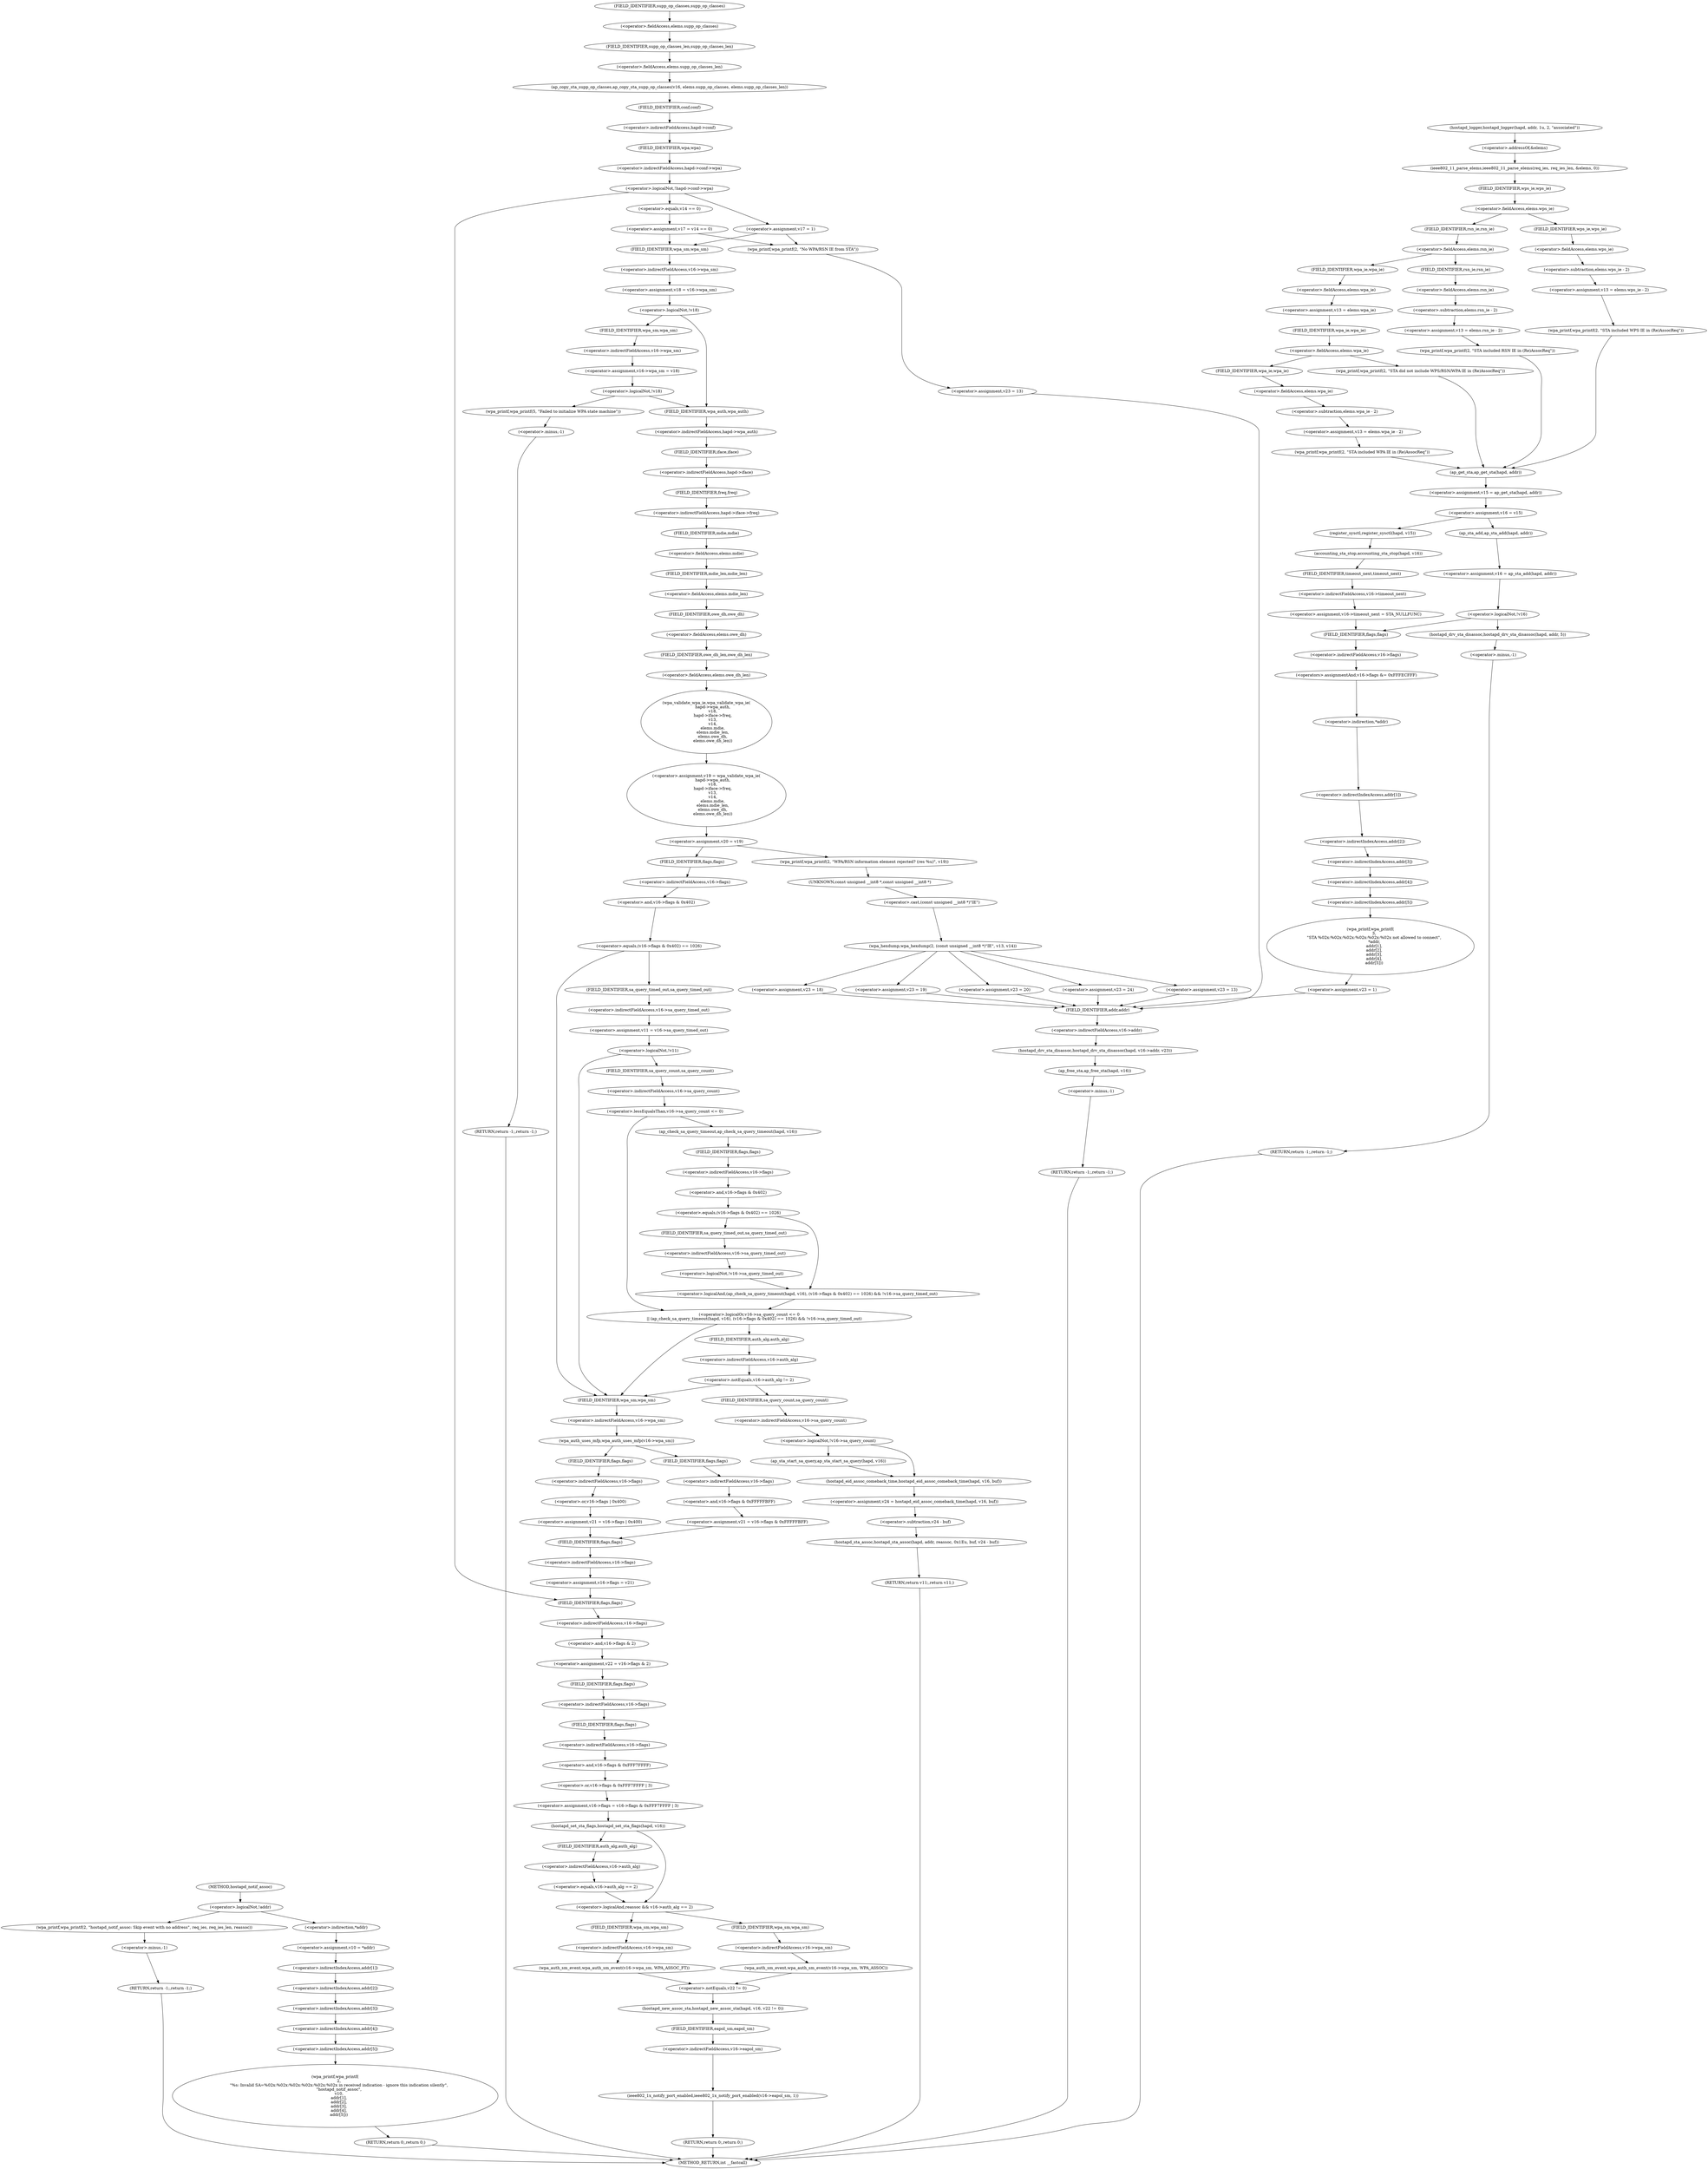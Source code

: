 digraph hostapd_notif_assoc {  
"1000141" [label = "(<operator>.logicalNot,!addr)" ]
"1000144" [label = "(wpa_printf,wpa_printf(2, \"hostapd_notif_assoc: Skip event with no address\", req_ies, req_ies_len, reassoc))" ]
"1000150" [label = "(RETURN,return -1;,return -1;)" ]
"1000151" [label = "(<operator>.minus,-1)" ]
"1000153" [label = "(<operator>.assignment,v10 = *addr)" ]
"1000155" [label = "(<operator>.indirection,*addr)" ]
"1000158" [label = "(wpa_printf,wpa_printf(\n      2,\n      \"%s: Invalid SA=%02x:%02x:%02x:%02x:%02x:%02x in received indication - ignore this indication silently\",\n      \"hostapd_notif_assoc\",\n      v10,\n      addr[1],\n      addr[2],\n      addr[3],\n      addr[4],\n      addr[5]))" ]
"1000163" [label = "(<operator>.indirectIndexAccess,addr[1])" ]
"1000166" [label = "(<operator>.indirectIndexAccess,addr[2])" ]
"1000169" [label = "(<operator>.indirectIndexAccess,addr[3])" ]
"1000172" [label = "(<operator>.indirectIndexAccess,addr[4])" ]
"1000175" [label = "(<operator>.indirectIndexAccess,addr[5])" ]
"1000178" [label = "(RETURN,return 0;,return 0;)" ]
"1000180" [label = "(hostapd_logger,hostapd_logger(hapd, addr, 1u, 2, \"associated\"))" ]
"1000186" [label = "(ieee802_11_parse_elems,ieee802_11_parse_elems(req_ies, req_ies_len, &elems, 0))" ]
"1000189" [label = "(<operator>.addressOf,&elems)" ]
"1000193" [label = "(<operator>.fieldAccess,elems.wps_ie)" ]
"1000195" [label = "(FIELD_IDENTIFIER,wps_ie,wps_ie)" ]
"1000197" [label = "(<operator>.assignment,v13 = elems.wps_ie - 2)" ]
"1000199" [label = "(<operator>.subtraction,elems.wps_ie - 2)" ]
"1000200" [label = "(<operator>.fieldAccess,elems.wps_ie)" ]
"1000202" [label = "(FIELD_IDENTIFIER,wps_ie,wps_ie)" ]
"1000205" [label = "(wpa_printf,wpa_printf(2, \"STA included WPS IE in (Re)AssocReq\"))" ]
"1000210" [label = "(<operator>.fieldAccess,elems.rsn_ie)" ]
"1000212" [label = "(FIELD_IDENTIFIER,rsn_ie,rsn_ie)" ]
"1000214" [label = "(<operator>.assignment,v13 = elems.rsn_ie - 2)" ]
"1000216" [label = "(<operator>.subtraction,elems.rsn_ie - 2)" ]
"1000217" [label = "(<operator>.fieldAccess,elems.rsn_ie)" ]
"1000219" [label = "(FIELD_IDENTIFIER,rsn_ie,rsn_ie)" ]
"1000222" [label = "(wpa_printf,wpa_printf(2, \"STA included RSN IE in (Re)AssocReq\"))" ]
"1000227" [label = "(<operator>.assignment,v13 = elems.wpa_ie)" ]
"1000229" [label = "(<operator>.fieldAccess,elems.wpa_ie)" ]
"1000231" [label = "(FIELD_IDENTIFIER,wpa_ie,wpa_ie)" ]
"1000233" [label = "(<operator>.fieldAccess,elems.wpa_ie)" ]
"1000235" [label = "(FIELD_IDENTIFIER,wpa_ie,wpa_ie)" ]
"1000237" [label = "(<operator>.assignment,v13 = elems.wpa_ie - 2)" ]
"1000239" [label = "(<operator>.subtraction,elems.wpa_ie - 2)" ]
"1000240" [label = "(<operator>.fieldAccess,elems.wpa_ie)" ]
"1000242" [label = "(FIELD_IDENTIFIER,wpa_ie,wpa_ie)" ]
"1000245" [label = "(wpa_printf,wpa_printf(2, \"STA included WPA IE in (Re)AssocReq\"))" ]
"1000250" [label = "(wpa_printf,wpa_printf(2, \"STA did not include WPS/RSN/WPA IE in (Re)AssocReq\"))" ]
"1000254" [label = "(<operator>.assignment,v15 = ap_get_sta(hapd, addr))" ]
"1000256" [label = "(ap_get_sta,ap_get_sta(hapd, addr))" ]
"1000259" [label = "(<operator>.assignment,v16 = v15)" ]
"1000265" [label = "(register_sysctl,register_sysctl(hapd, v15))" ]
"1000268" [label = "(accounting_sta_stop,accounting_sta_stop(hapd, v16))" ]
"1000271" [label = "(<operator>.assignment,v16->timeout_next = STA_NULLFUNC)" ]
"1000272" [label = "(<operator>.indirectFieldAccess,v16->timeout_next)" ]
"1000274" [label = "(FIELD_IDENTIFIER,timeout_next,timeout_next)" ]
"1000278" [label = "(<operator>.assignment,v16 = ap_sta_add(hapd, addr))" ]
"1000280" [label = "(ap_sta_add,ap_sta_add(hapd, addr))" ]
"1000284" [label = "(<operator>.logicalNot,!v16)" ]
"1000287" [label = "(hostapd_drv_sta_disassoc,hostapd_drv_sta_disassoc(hapd, addr, 5))" ]
"1000291" [label = "(RETURN,return -1;,return -1;)" ]
"1000292" [label = "(<operator>.minus,-1)" ]
"1000294" [label = "(<operators>.assignmentAnd,v16->flags &= 0xFFFECFFF)" ]
"1000295" [label = "(<operator>.indirectFieldAccess,v16->flags)" ]
"1000297" [label = "(FIELD_IDENTIFIER,flags,flags)" ]
"1000300" [label = "(wpa_printf,wpa_printf(\n      3,\n      \"STA %02x:%02x:%02x:%02x:%02x:%02x not allowed to connect\",\n      *addr,\n      addr[1],\n      addr[2],\n      addr[3],\n      addr[4],\n      addr[5]))" ]
"1000303" [label = "(<operator>.indirection,*addr)" ]
"1000305" [label = "(<operator>.indirectIndexAccess,addr[1])" ]
"1000308" [label = "(<operator>.indirectIndexAccess,addr[2])" ]
"1000311" [label = "(<operator>.indirectIndexAccess,addr[3])" ]
"1000314" [label = "(<operator>.indirectIndexAccess,addr[4])" ]
"1000317" [label = "(<operator>.indirectIndexAccess,addr[5])" ]
"1000320" [label = "(<operator>.assignment,v23 = 1)" ]
"1000324" [label = "(hostapd_drv_sta_disassoc,hostapd_drv_sta_disassoc(hapd, v16->addr, v23))" ]
"1000326" [label = "(<operator>.indirectFieldAccess,v16->addr)" ]
"1000328" [label = "(FIELD_IDENTIFIER,addr,addr)" ]
"1000330" [label = "(ap_free_sta,ap_free_sta(hapd, v16))" ]
"1000333" [label = "(RETURN,return -1;,return -1;)" ]
"1000334" [label = "(<operator>.minus,-1)" ]
"1000336" [label = "(ap_copy_sta_supp_op_classes,ap_copy_sta_supp_op_classes(v16, elems.supp_op_classes, elems.supp_op_classes_len))" ]
"1000338" [label = "(<operator>.fieldAccess,elems.supp_op_classes)" ]
"1000340" [label = "(FIELD_IDENTIFIER,supp_op_classes,supp_op_classes)" ]
"1000341" [label = "(<operator>.fieldAccess,elems.supp_op_classes_len)" ]
"1000343" [label = "(FIELD_IDENTIFIER,supp_op_classes_len,supp_op_classes_len)" ]
"1000345" [label = "(<operator>.logicalNot,!hapd->conf->wpa)" ]
"1000346" [label = "(<operator>.indirectFieldAccess,hapd->conf->wpa)" ]
"1000347" [label = "(<operator>.indirectFieldAccess,hapd->conf)" ]
"1000349" [label = "(FIELD_IDENTIFIER,conf,conf)" ]
"1000350" [label = "(FIELD_IDENTIFIER,wpa,wpa)" ]
"1000354" [label = "(<operator>.assignment,v17 = v14 == 0)" ]
"1000356" [label = "(<operator>.equals,v14 == 0)" ]
"1000360" [label = "(<operator>.assignment,v17 = 1)" ]
"1000366" [label = "(wpa_printf,wpa_printf(2, \"No WPA/RSN IE from STA\"))" ]
"1000369" [label = "(<operator>.assignment,v23 = 13)" ]
"1000373" [label = "(<operator>.assignment,v18 = v16->wpa_sm)" ]
"1000375" [label = "(<operator>.indirectFieldAccess,v16->wpa_sm)" ]
"1000377" [label = "(FIELD_IDENTIFIER,wpa_sm,wpa_sm)" ]
"1000379" [label = "(<operator>.logicalNot,!v18)" ]
"1000382" [label = "(<operator>.assignment,v16->wpa_sm = v18)" ]
"1000383" [label = "(<operator>.indirectFieldAccess,v16->wpa_sm)" ]
"1000385" [label = "(FIELD_IDENTIFIER,wpa_sm,wpa_sm)" ]
"1000388" [label = "(<operator>.logicalNot,!v18)" ]
"1000391" [label = "(wpa_printf,wpa_printf(5, \"Failed to initialize WPA state machine\"))" ]
"1000394" [label = "(RETURN,return -1;,return -1;)" ]
"1000395" [label = "(<operator>.minus,-1)" ]
"1000397" [label = "(<operator>.assignment,v19 = wpa_validate_wpa_ie(\n          hapd->wpa_auth,\n          v18,\n          hapd->iface->freq,\n          v13,\n          v14,\n          elems.mdie,\n          elems.mdie_len,\n          elems.owe_dh,\n          elems.owe_dh_len))" ]
"1000399" [label = "(wpa_validate_wpa_ie,wpa_validate_wpa_ie(\n          hapd->wpa_auth,\n          v18,\n          hapd->iface->freq,\n          v13,\n          v14,\n          elems.mdie,\n          elems.mdie_len,\n          elems.owe_dh,\n          elems.owe_dh_len))" ]
"1000400" [label = "(<operator>.indirectFieldAccess,hapd->wpa_auth)" ]
"1000402" [label = "(FIELD_IDENTIFIER,wpa_auth,wpa_auth)" ]
"1000404" [label = "(<operator>.indirectFieldAccess,hapd->iface->freq)" ]
"1000405" [label = "(<operator>.indirectFieldAccess,hapd->iface)" ]
"1000407" [label = "(FIELD_IDENTIFIER,iface,iface)" ]
"1000408" [label = "(FIELD_IDENTIFIER,freq,freq)" ]
"1000411" [label = "(<operator>.fieldAccess,elems.mdie)" ]
"1000413" [label = "(FIELD_IDENTIFIER,mdie,mdie)" ]
"1000414" [label = "(<operator>.fieldAccess,elems.mdie_len)" ]
"1000416" [label = "(FIELD_IDENTIFIER,mdie_len,mdie_len)" ]
"1000417" [label = "(<operator>.fieldAccess,elems.owe_dh)" ]
"1000419" [label = "(FIELD_IDENTIFIER,owe_dh,owe_dh)" ]
"1000420" [label = "(<operator>.fieldAccess,elems.owe_dh_len)" ]
"1000422" [label = "(FIELD_IDENTIFIER,owe_dh_len,owe_dh_len)" ]
"1000423" [label = "(<operator>.assignment,v20 = v19)" ]
"1000429" [label = "(wpa_printf,wpa_printf(2, \"WPA/RSN information element rejected? (res %u)\", v19))" ]
"1000433" [label = "(wpa_hexdump,wpa_hexdump(2, (const unsigned __int8 *)\"IE\", v13, v14))" ]
"1000435" [label = "(<operator>.cast,(const unsigned __int8 *)\"IE\")" ]
"1000436" [label = "(UNKNOWN,const unsigned __int8 *,const unsigned __int8 *)" ]
"1000444" [label = "(<operator>.assignment,v23 = 18)" ]
"1000449" [label = "(<operator>.assignment,v23 = 19)" ]
"1000454" [label = "(<operator>.assignment,v23 = 20)" ]
"1000459" [label = "(<operator>.assignment,v23 = 24)" ]
"1000464" [label = "(<operator>.assignment,v23 = 13)" ]
"1000470" [label = "(<operator>.equals,(v16->flags & 0x402) == 1026)" ]
"1000471" [label = "(<operator>.and,v16->flags & 0x402)" ]
"1000472" [label = "(<operator>.indirectFieldAccess,v16->flags)" ]
"1000474" [label = "(FIELD_IDENTIFIER,flags,flags)" ]
"1000478" [label = "(<operator>.assignment,v11 = v16->sa_query_timed_out)" ]
"1000480" [label = "(<operator>.indirectFieldAccess,v16->sa_query_timed_out)" ]
"1000482" [label = "(FIELD_IDENTIFIER,sa_query_timed_out,sa_query_timed_out)" ]
"1000484" [label = "(<operator>.logicalNot,!v11)" ]
"1000488" [label = "(<operator>.logicalOr,v16->sa_query_count <= 0\n        || (ap_check_sa_query_timeout(hapd, v16), (v16->flags & 0x402) == 1026) && !v16->sa_query_timed_out)" ]
"1000489" [label = "(<operator>.lessEqualsThan,v16->sa_query_count <= 0)" ]
"1000490" [label = "(<operator>.indirectFieldAccess,v16->sa_query_count)" ]
"1000492" [label = "(FIELD_IDENTIFIER,sa_query_count,sa_query_count)" ]
"1000494" [label = "(<operator>.logicalAnd,(ap_check_sa_query_timeout(hapd, v16), (v16->flags & 0x402) == 1026) && !v16->sa_query_timed_out)" ]
"1000496" [label = "(ap_check_sa_query_timeout,ap_check_sa_query_timeout(hapd, v16))" ]
"1000499" [label = "(<operator>.equals,(v16->flags & 0x402) == 1026)" ]
"1000500" [label = "(<operator>.and,v16->flags & 0x402)" ]
"1000501" [label = "(<operator>.indirectFieldAccess,v16->flags)" ]
"1000503" [label = "(FIELD_IDENTIFIER,flags,flags)" ]
"1000506" [label = "(<operator>.logicalNot,!v16->sa_query_timed_out)" ]
"1000507" [label = "(<operator>.indirectFieldAccess,v16->sa_query_timed_out)" ]
"1000509" [label = "(FIELD_IDENTIFIER,sa_query_timed_out,sa_query_timed_out)" ]
"1000512" [label = "(<operator>.notEquals,v16->auth_alg != 2)" ]
"1000513" [label = "(<operator>.indirectFieldAccess,v16->auth_alg)" ]
"1000515" [label = "(FIELD_IDENTIFIER,auth_alg,auth_alg)" ]
"1000519" [label = "(<operator>.logicalNot,!v16->sa_query_count)" ]
"1000520" [label = "(<operator>.indirectFieldAccess,v16->sa_query_count)" ]
"1000522" [label = "(FIELD_IDENTIFIER,sa_query_count,sa_query_count)" ]
"1000523" [label = "(ap_sta_start_sa_query,ap_sta_start_sa_query(hapd, v16))" ]
"1000526" [label = "(<operator>.assignment,v24 = hostapd_eid_assoc_comeback_time(hapd, v16, buf))" ]
"1000528" [label = "(hostapd_eid_assoc_comeback_time,hostapd_eid_assoc_comeback_time(hapd, v16, buf))" ]
"1000532" [label = "(hostapd_sta_assoc,hostapd_sta_assoc(hapd, addr, reassoc, 0x1Eu, buf, v24 - buf))" ]
"1000538" [label = "(<operator>.subtraction,v24 - buf)" ]
"1000541" [label = "(RETURN,return v11;,return v11;)" ]
"1000544" [label = "(wpa_auth_uses_mfp,wpa_auth_uses_mfp(v16->wpa_sm))" ]
"1000545" [label = "(<operator>.indirectFieldAccess,v16->wpa_sm)" ]
"1000547" [label = "(FIELD_IDENTIFIER,wpa_sm,wpa_sm)" ]
"1000548" [label = "(<operator>.assignment,v21 = v16->flags | 0x400)" ]
"1000550" [label = "(<operator>.or,v16->flags | 0x400)" ]
"1000551" [label = "(<operator>.indirectFieldAccess,v16->flags)" ]
"1000553" [label = "(FIELD_IDENTIFIER,flags,flags)" ]
"1000556" [label = "(<operator>.assignment,v21 = v16->flags & 0xFFFFFBFF)" ]
"1000558" [label = "(<operator>.and,v16->flags & 0xFFFFFBFF)" ]
"1000559" [label = "(<operator>.indirectFieldAccess,v16->flags)" ]
"1000561" [label = "(FIELD_IDENTIFIER,flags,flags)" ]
"1000563" [label = "(<operator>.assignment,v16->flags = v21)" ]
"1000564" [label = "(<operator>.indirectFieldAccess,v16->flags)" ]
"1000566" [label = "(FIELD_IDENTIFIER,flags,flags)" ]
"1000569" [label = "(<operator>.assignment,v22 = v16->flags & 2)" ]
"1000571" [label = "(<operator>.and,v16->flags & 2)" ]
"1000572" [label = "(<operator>.indirectFieldAccess,v16->flags)" ]
"1000574" [label = "(FIELD_IDENTIFIER,flags,flags)" ]
"1000576" [label = "(<operator>.assignment,v16->flags = v16->flags & 0xFFF7FFFF | 3)" ]
"1000577" [label = "(<operator>.indirectFieldAccess,v16->flags)" ]
"1000579" [label = "(FIELD_IDENTIFIER,flags,flags)" ]
"1000580" [label = "(<operator>.or,v16->flags & 0xFFF7FFFF | 3)" ]
"1000581" [label = "(<operator>.and,v16->flags & 0xFFF7FFFF)" ]
"1000582" [label = "(<operator>.indirectFieldAccess,v16->flags)" ]
"1000584" [label = "(FIELD_IDENTIFIER,flags,flags)" ]
"1000587" [label = "(hostapd_set_sta_flags,hostapd_set_sta_flags(hapd, v16))" ]
"1000591" [label = "(<operator>.logicalAnd,reassoc && v16->auth_alg == 2)" ]
"1000593" [label = "(<operator>.equals,v16->auth_alg == 2)" ]
"1000594" [label = "(<operator>.indirectFieldAccess,v16->auth_alg)" ]
"1000596" [label = "(FIELD_IDENTIFIER,auth_alg,auth_alg)" ]
"1000598" [label = "(wpa_auth_sm_event,wpa_auth_sm_event(v16->wpa_sm, WPA_ASSOC_FT))" ]
"1000599" [label = "(<operator>.indirectFieldAccess,v16->wpa_sm)" ]
"1000601" [label = "(FIELD_IDENTIFIER,wpa_sm,wpa_sm)" ]
"1000604" [label = "(wpa_auth_sm_event,wpa_auth_sm_event(v16->wpa_sm, WPA_ASSOC))" ]
"1000605" [label = "(<operator>.indirectFieldAccess,v16->wpa_sm)" ]
"1000607" [label = "(FIELD_IDENTIFIER,wpa_sm,wpa_sm)" ]
"1000609" [label = "(hostapd_new_assoc_sta,hostapd_new_assoc_sta(hapd, v16, v22 != 0))" ]
"1000612" [label = "(<operator>.notEquals,v22 != 0)" ]
"1000615" [label = "(ieee802_1x_notify_port_enabled,ieee802_1x_notify_port_enabled(v16->eapol_sm, 1))" ]
"1000616" [label = "(<operator>.indirectFieldAccess,v16->eapol_sm)" ]
"1000618" [label = "(FIELD_IDENTIFIER,eapol_sm,eapol_sm)" ]
"1000620" [label = "(RETURN,return 0;,return 0;)" ]
"1000117" [label = "(METHOD,hostapd_notif_assoc)" ]
"1000622" [label = "(METHOD_RETURN,int __fastcall)" ]
  "1000141" -> "1000144" 
  "1000141" -> "1000155" 
  "1000144" -> "1000151" 
  "1000150" -> "1000622" 
  "1000151" -> "1000150" 
  "1000153" -> "1000163" 
  "1000155" -> "1000153" 
  "1000158" -> "1000178" 
  "1000163" -> "1000166" 
  "1000166" -> "1000169" 
  "1000169" -> "1000172" 
  "1000172" -> "1000175" 
  "1000175" -> "1000158" 
  "1000178" -> "1000622" 
  "1000180" -> "1000189" 
  "1000186" -> "1000195" 
  "1000189" -> "1000186" 
  "1000193" -> "1000202" 
  "1000193" -> "1000212" 
  "1000195" -> "1000193" 
  "1000197" -> "1000205" 
  "1000199" -> "1000197" 
  "1000200" -> "1000199" 
  "1000202" -> "1000200" 
  "1000205" -> "1000256" 
  "1000210" -> "1000219" 
  "1000210" -> "1000231" 
  "1000212" -> "1000210" 
  "1000214" -> "1000222" 
  "1000216" -> "1000214" 
  "1000217" -> "1000216" 
  "1000219" -> "1000217" 
  "1000222" -> "1000256" 
  "1000227" -> "1000235" 
  "1000229" -> "1000227" 
  "1000231" -> "1000229" 
  "1000233" -> "1000242" 
  "1000233" -> "1000250" 
  "1000235" -> "1000233" 
  "1000237" -> "1000245" 
  "1000239" -> "1000237" 
  "1000240" -> "1000239" 
  "1000242" -> "1000240" 
  "1000245" -> "1000256" 
  "1000250" -> "1000256" 
  "1000254" -> "1000259" 
  "1000256" -> "1000254" 
  "1000259" -> "1000265" 
  "1000259" -> "1000280" 
  "1000265" -> "1000268" 
  "1000268" -> "1000274" 
  "1000271" -> "1000297" 
  "1000272" -> "1000271" 
  "1000274" -> "1000272" 
  "1000278" -> "1000284" 
  "1000280" -> "1000278" 
  "1000284" -> "1000287" 
  "1000284" -> "1000297" 
  "1000287" -> "1000292" 
  "1000291" -> "1000622" 
  "1000292" -> "1000291" 
  "1000294" -> "1000303" 
  "1000295" -> "1000294" 
  "1000297" -> "1000295" 
  "1000300" -> "1000320" 
  "1000303" -> "1000305" 
  "1000305" -> "1000308" 
  "1000308" -> "1000311" 
  "1000311" -> "1000314" 
  "1000314" -> "1000317" 
  "1000317" -> "1000300" 
  "1000320" -> "1000328" 
  "1000324" -> "1000330" 
  "1000326" -> "1000324" 
  "1000328" -> "1000326" 
  "1000330" -> "1000334" 
  "1000333" -> "1000622" 
  "1000334" -> "1000333" 
  "1000336" -> "1000349" 
  "1000338" -> "1000343" 
  "1000340" -> "1000338" 
  "1000341" -> "1000336" 
  "1000343" -> "1000341" 
  "1000345" -> "1000574" 
  "1000345" -> "1000356" 
  "1000345" -> "1000360" 
  "1000346" -> "1000345" 
  "1000347" -> "1000350" 
  "1000349" -> "1000347" 
  "1000350" -> "1000346" 
  "1000354" -> "1000366" 
  "1000354" -> "1000377" 
  "1000356" -> "1000354" 
  "1000360" -> "1000366" 
  "1000360" -> "1000377" 
  "1000366" -> "1000369" 
  "1000369" -> "1000328" 
  "1000373" -> "1000379" 
  "1000375" -> "1000373" 
  "1000377" -> "1000375" 
  "1000379" -> "1000385" 
  "1000379" -> "1000402" 
  "1000382" -> "1000388" 
  "1000383" -> "1000382" 
  "1000385" -> "1000383" 
  "1000388" -> "1000391" 
  "1000388" -> "1000402" 
  "1000391" -> "1000395" 
  "1000394" -> "1000622" 
  "1000395" -> "1000394" 
  "1000397" -> "1000423" 
  "1000399" -> "1000397" 
  "1000400" -> "1000407" 
  "1000402" -> "1000400" 
  "1000404" -> "1000413" 
  "1000405" -> "1000408" 
  "1000407" -> "1000405" 
  "1000408" -> "1000404" 
  "1000411" -> "1000416" 
  "1000413" -> "1000411" 
  "1000414" -> "1000419" 
  "1000416" -> "1000414" 
  "1000417" -> "1000422" 
  "1000419" -> "1000417" 
  "1000420" -> "1000399" 
  "1000422" -> "1000420" 
  "1000423" -> "1000429" 
  "1000423" -> "1000474" 
  "1000429" -> "1000436" 
  "1000433" -> "1000444" 
  "1000433" -> "1000449" 
  "1000433" -> "1000454" 
  "1000433" -> "1000459" 
  "1000433" -> "1000464" 
  "1000435" -> "1000433" 
  "1000436" -> "1000435" 
  "1000444" -> "1000328" 
  "1000449" -> "1000328" 
  "1000454" -> "1000328" 
  "1000459" -> "1000328" 
  "1000464" -> "1000328" 
  "1000470" -> "1000482" 
  "1000470" -> "1000547" 
  "1000471" -> "1000470" 
  "1000472" -> "1000471" 
  "1000474" -> "1000472" 
  "1000478" -> "1000484" 
  "1000480" -> "1000478" 
  "1000482" -> "1000480" 
  "1000484" -> "1000492" 
  "1000484" -> "1000547" 
  "1000488" -> "1000515" 
  "1000488" -> "1000547" 
  "1000489" -> "1000488" 
  "1000489" -> "1000496" 
  "1000490" -> "1000489" 
  "1000492" -> "1000490" 
  "1000494" -> "1000488" 
  "1000496" -> "1000503" 
  "1000499" -> "1000494" 
  "1000499" -> "1000509" 
  "1000500" -> "1000499" 
  "1000501" -> "1000500" 
  "1000503" -> "1000501" 
  "1000506" -> "1000494" 
  "1000507" -> "1000506" 
  "1000509" -> "1000507" 
  "1000512" -> "1000522" 
  "1000512" -> "1000547" 
  "1000513" -> "1000512" 
  "1000515" -> "1000513" 
  "1000519" -> "1000523" 
  "1000519" -> "1000528" 
  "1000520" -> "1000519" 
  "1000522" -> "1000520" 
  "1000523" -> "1000528" 
  "1000526" -> "1000538" 
  "1000528" -> "1000526" 
  "1000532" -> "1000541" 
  "1000538" -> "1000532" 
  "1000541" -> "1000622" 
  "1000544" -> "1000553" 
  "1000544" -> "1000561" 
  "1000545" -> "1000544" 
  "1000547" -> "1000545" 
  "1000548" -> "1000566" 
  "1000550" -> "1000548" 
  "1000551" -> "1000550" 
  "1000553" -> "1000551" 
  "1000556" -> "1000566" 
  "1000558" -> "1000556" 
  "1000559" -> "1000558" 
  "1000561" -> "1000559" 
  "1000563" -> "1000574" 
  "1000564" -> "1000563" 
  "1000566" -> "1000564" 
  "1000569" -> "1000579" 
  "1000571" -> "1000569" 
  "1000572" -> "1000571" 
  "1000574" -> "1000572" 
  "1000576" -> "1000587" 
  "1000577" -> "1000584" 
  "1000579" -> "1000577" 
  "1000580" -> "1000576" 
  "1000581" -> "1000580" 
  "1000582" -> "1000581" 
  "1000584" -> "1000582" 
  "1000587" -> "1000591" 
  "1000587" -> "1000596" 
  "1000591" -> "1000601" 
  "1000591" -> "1000607" 
  "1000593" -> "1000591" 
  "1000594" -> "1000593" 
  "1000596" -> "1000594" 
  "1000598" -> "1000612" 
  "1000599" -> "1000598" 
  "1000601" -> "1000599" 
  "1000604" -> "1000612" 
  "1000605" -> "1000604" 
  "1000607" -> "1000605" 
  "1000609" -> "1000618" 
  "1000612" -> "1000609" 
  "1000615" -> "1000620" 
  "1000616" -> "1000615" 
  "1000618" -> "1000616" 
  "1000620" -> "1000622" 
  "1000117" -> "1000141" 
}
